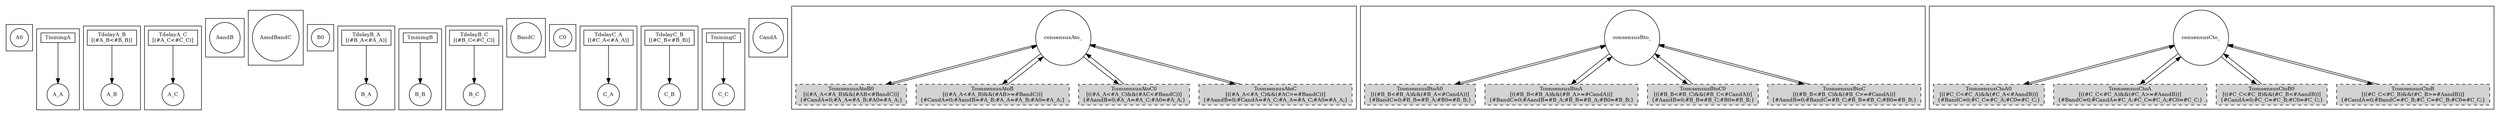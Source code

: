 digraph { layout=dot; overlap=false; splines=true; node [fontsize=10];
subgraph cluster0 {
"A00" [shape = circle, label = "A0"];
}
subgraph cluster1 {
"A_A1" [shape = circle, label = "A_A"];
"TminingA" -> "A_A1" [label = ""];
"TminingA" [shape = box, label = "TminingA" width=0.8, height=0.2];
}
subgraph cluster2 {
"A_B2" [shape = circle, label = "A_B"];
"TdelayA_B" -> "A_B2" [label = ""];
"TdelayA_B" [shape = box, label = "TdelayA_B
[(#A_B<#B_B)]" width=0.8, height=0.2];
}
subgraph cluster3 {
"A_C3" [shape = circle, label = "A_C"];
"TdelayA_C" -> "A_C3" [label = ""];
"TdelayA_C" [shape = box, label = "TdelayA_C
[(#A_C<#C_C)]" width=0.8, height=0.2];
}
subgraph cluster4 {
"AandB4" [shape = circle, label = "AandB"];
}
subgraph cluster5 {
"AandBandC5" [shape = circle, label = "AandBandC"];
}
subgraph cluster6 {
"B06" [shape = circle, label = "B0"];
}
subgraph cluster7 {
"B_A7" [shape = circle, label = "B_A"];
"TdelayB_A" -> "B_A7" [label = ""];
"TdelayB_A" [shape = box, label = "TdelayB_A
[(#B_A<#A_A)]" width=0.8, height=0.2];
}
subgraph cluster8 {
"B_B8" [shape = circle, label = "B_B"];
"TminingB" -> "B_B8" [label = ""];
"TminingB" [shape = box, label = "TminingB" width=0.8, height=0.2];
}
subgraph cluster9 {
"B_C9" [shape = circle, label = "B_C"];
"TdelayB_C" -> "B_C9" [label = ""];
"TdelayB_C" [shape = box, label = "TdelayB_C
[(#B_C<#C_C)]" width=0.8, height=0.2];
}
subgraph cluster10 {
"BandC10" [shape = circle, label = "BandC"];
}
subgraph cluster11 {
"C011" [shape = circle, label = "C0"];
}
subgraph cluster12 {
"C_A12" [shape = circle, label = "C_A"];
"TdelayC_A" -> "C_A12" [label = ""];
"TdelayC_A" [shape = box, label = "TdelayC_A
[(#C_A<#A_A)]" width=0.8, height=0.2];
}
subgraph cluster13 {
"C_B13" [shape = circle, label = "C_B"];
"TdelayC_B" -> "C_B13" [label = ""];
"TdelayC_B" [shape = box, label = "TdelayC_B
[(#C_B<#B_B)]" width=0.8, height=0.2];
}
subgraph cluster14 {
"C_C14" [shape = circle, label = "C_C"];
"TminingC" -> "C_C14" [label = ""];
"TminingC" [shape = box, label = "TminingC" width=0.8, height=0.2];
}
subgraph cluster15 {
"CandA15" [shape = circle, label = "CandA"];
}
subgraph cluster16 {
"consensusAto_16" [shape = circle, label = "consensusAto_"];
"TconsensusAtoB0" -> "consensusAto_16" [label = ""];
"TconsensusAtoB0" [shape = box, label = "TconsensusAtoB0
[((#A_A<#A_B)&&(#AB<#BandC))]
{#CandA=0;#A_A=#A_B;#A0=#A_A;}" width=0.8, height=0.02, style="filled,dashed"];
"TconsensusAtoB" -> "consensusAto_16" [label = ""];
"TconsensusAtoB" [shape = box, label = "TconsensusAtoB
[((#A_A<#A_B)&&(#AB>=#BandC))]
{#CandA=0;#AandB=#A_B;#A_A=#A_B;#A0=#A_A;}" width=0.8, height=0.02, style="filled,dashed"];
"TconsensusAtoC0" -> "consensusAto_16" [label = ""];
"TconsensusAtoC0" [shape = box, label = "TconsensusAtoC0
[((#A_A<#A_C)&&(#AC<#BandC))]
{#AandB=0;#A_A=#A_C;#A0=#A_A;}" width=0.8, height=0.02, style="filled,dashed"];
"TconsensusAtoC" -> "consensusAto_16" [label = ""];
"TconsensusAtoC" [shape = box, label = "TconsensusAtoC
[((#A_A<#A_C)&&(#AC>=#BandC))]
{#AandB=0;#CandA=#A_C;#A_A=#A_C;#A0=#A_A;}" width=0.8, height=0.02, style="filled,dashed"];
"consensusAto_16" -> "TconsensusAtoB" [label = ""];
"consensusAto_16" -> "TconsensusAtoB0" [label = ""];
"consensusAto_16" -> "TconsensusAtoC" [label = ""];
"consensusAto_16" -> "TconsensusAtoC0" [label = ""];
}
subgraph cluster17 {
"consensusBto_17" [shape = circle, label = "consensusBto_"];
"TconsensusBtoA0" -> "consensusBto_17" [label = ""];
"TconsensusBtoA0" [shape = box, label = "TconsensusBtoA0
[((#B_B<#B_A)&&(#B_A<#CandA))]
{#BandC=0;#B_B=#B_A;#B0=#B_B;}" width=0.8, height=0.02, style="filled,dashed"];
"TconsensusBtoA" -> "consensusBto_17" [label = ""];
"TconsensusBtoA" [shape = box, label = "TconsensusBtoA
[((#B_B<#B_A)&&(#B_A>=#CandA))]
{#BandC=0;#AandB=#B_A;#B_B=#B_A;#B0=#B_B;}" width=0.8, height=0.02, style="filled,dashed"];
"TconsensusBtoC0" -> "consensusBto_17" [label = ""];
"TconsensusBtoC0" [shape = box, label = "TconsensusBtoC0
[((#B_B<#B_C)&&(#B_C<#CandA))]
{#AandB=0;#B_B=#B_C;#B0=#B_B;}" width=0.8, height=0.02, style="filled,dashed"];
"TconsensusBtoC" -> "consensusBto_17" [label = ""];
"TconsensusBtoC" [shape = box, label = "TconsensusBtoC
[((#B_B<#B_C)&&(#B_C>=#CandA))]
{#AandB=0;#BandC=#B_C;#B_B=#B_C;#B0=#B_B;}" width=0.8, height=0.02, style="filled,dashed"];
"consensusBto_17" -> "TconsensusBtoA" [label = ""];
"consensusBto_17" -> "TconsensusBtoA0" [label = ""];
"consensusBto_17" -> "TconsensusBtoC" [label = ""];
"consensusBto_17" -> "TconsensusBtoC0" [label = ""];
}
subgraph cluster18 {
"consensusCto_18" [shape = circle, label = "consensusCto_"];
"TconsensusCtoA0" -> "consensusCto_18" [label = ""];
"TconsensusCtoA0" [shape = box, label = "TconsensusCtoA0
[((#C_C<#C_A)&&(#C_A<#AandB))]
{#BandC=0;#C_C=#C_A;#C0=#C_C;}" width=0.8, height=0.02, style="filled,dashed"];
"TconsensusCtoA" -> "consensusCto_18" [label = ""];
"TconsensusCtoA" [shape = box, label = "TconsensusCtoA
[((#C_C<#C_A)&&(#C_A>=#AandB))]
{#BandC=0;#CandA=#C_A;#C_C=#C_A;#C0=#C_C;}" width=0.8, height=0.02, style="filled,dashed"];
"TconsensusCtoB0" -> "consensusCto_18" [label = ""];
"TconsensusCtoB0" [shape = box, label = "TconsensusCtoB0
[((#C_C<#C_B)&&(#C_B<#AandB))]
{#CandA=0;#C_C=#C_B;#C0=#C_C;}" width=0.8, height=0.02, style="filled,dashed"];
"TconsensusCtoB" -> "consensusCto_18" [label = ""];
"TconsensusCtoB" [shape = box, label = "TconsensusCtoB
[((#C_C<#C_B)&&(#C_B>=#AandB))]
{#CandA=0;#BandC=#C_B;#C_C=#C_B;#C0=#C_C;}" width=0.8, height=0.02, style="filled,dashed"];
"consensusCto_18" -> "TconsensusCtoA" [label = ""];
"consensusCto_18" -> "TconsensusCtoA0" [label = ""];
"consensusCto_18" -> "TconsensusCtoB" [label = ""];
"consensusCto_18" -> "TconsensusCtoB0" [label = ""];
}
}
